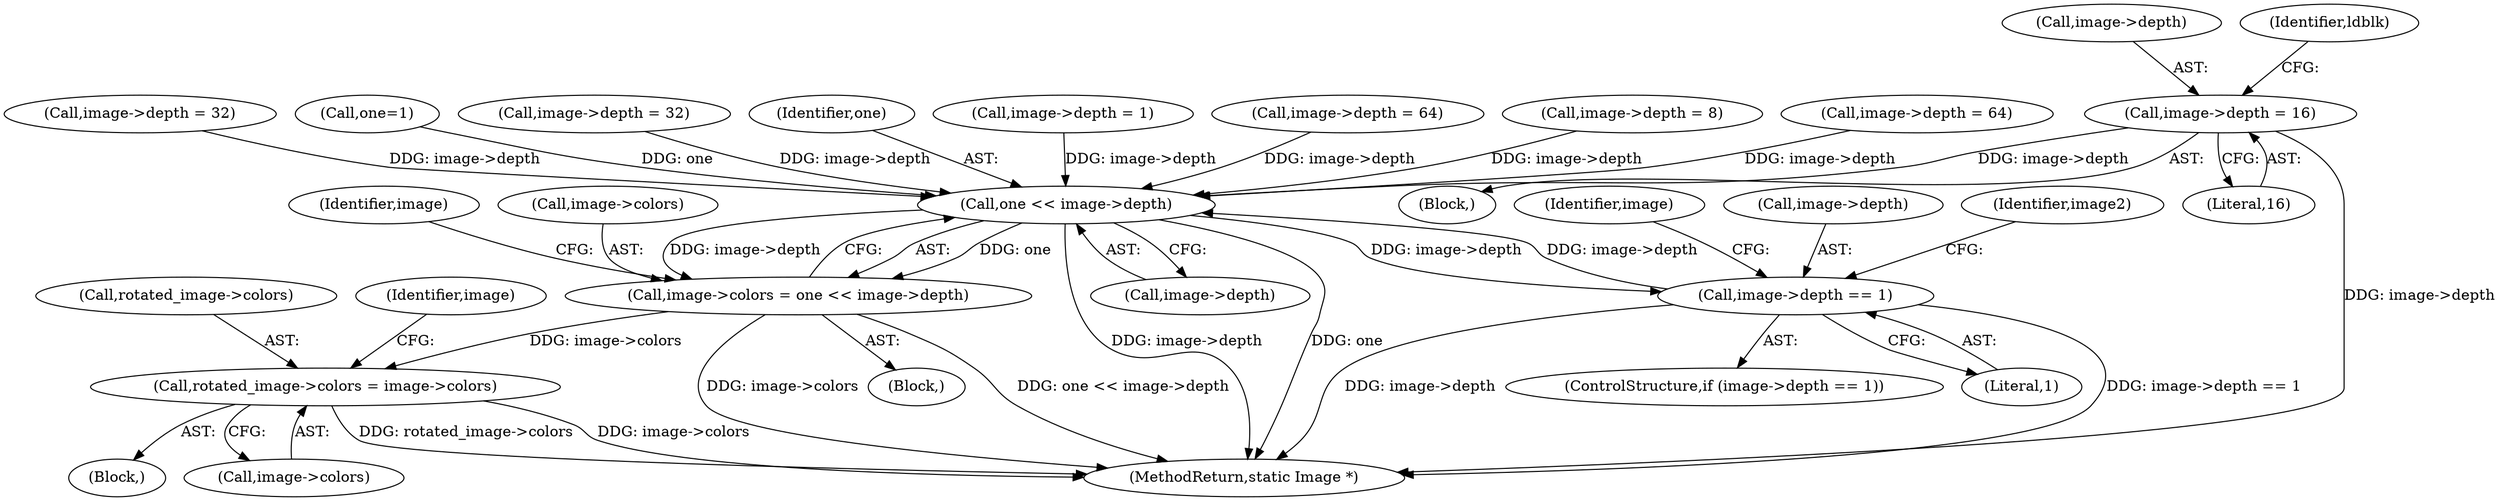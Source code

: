 digraph "0_ImageMagick_f6e9d0d9955e85bdd7540b251cd50d598dacc5e6_33@pointer" {
"1000798" [label="(Call,image->depth = 16)"];
"1000965" [label="(Call,one << image->depth)"];
"1000961" [label="(Call,image->colors = one << image->depth)"];
"1001510" [label="(Call,rotated_image->colors = image->colors)"];
"1001454" [label="(Call,image->depth == 1)"];
"1000774" [label="(Call,image->depth = 1)"];
"1000799" [label="(Call,image->depth)"];
"1000962" [label="(Call,image->colors)"];
"1001511" [label="(Call,rotated_image->colors)"];
"1001461" [label="(Identifier,image)"];
"1000965" [label="(Call,one << image->depth)"];
"1001455" [label="(Call,image->depth)"];
"1001458" [label="(Literal,1)"];
"1001514" [label="(Call,image->colors)"];
"1000967" [label="(Call,image->depth)"];
"1000974" [label="(Identifier,image)"];
"1000838" [label="(Call,image->depth = 64)"];
"1000780" [label="(Call,image->depth = 8)"];
"1000798" [label="(Call,image->depth = 16)"];
"1000889" [label="(Call,image->depth = 64)"];
"1000804" [label="(Identifier,ldblk)"];
"1000818" [label="(Call,image->depth = 32)"];
"1001510" [label="(Call,rotated_image->colors = image->colors)"];
"1000802" [label="(Literal,16)"];
"1001483" [label="(Block,)"];
"1000961" [label="(Call,image->colors = one << image->depth)"];
"1000382" [label="(Block,)"];
"1001453" [label="(ControlStructure,if (image->depth == 1))"];
"1001454" [label="(Call,image->depth == 1)"];
"1001466" [label="(Identifier,image2)"];
"1000958" [label="(Call,one=1)"];
"1000857" [label="(Call,image->depth = 32)"];
"1000966" [label="(Identifier,one)"];
"1001781" [label="(MethodReturn,static Image *)"];
"1001519" [label="(Identifier,image)"];
"1000762" [label="(Block,)"];
"1000798" -> "1000762"  [label="AST: "];
"1000798" -> "1000802"  [label="CFG: "];
"1000799" -> "1000798"  [label="AST: "];
"1000802" -> "1000798"  [label="AST: "];
"1000804" -> "1000798"  [label="CFG: "];
"1000798" -> "1001781"  [label="DDG: image->depth"];
"1000798" -> "1000965"  [label="DDG: image->depth"];
"1000965" -> "1000961"  [label="AST: "];
"1000965" -> "1000967"  [label="CFG: "];
"1000966" -> "1000965"  [label="AST: "];
"1000967" -> "1000965"  [label="AST: "];
"1000961" -> "1000965"  [label="CFG: "];
"1000965" -> "1001781"  [label="DDG: image->depth"];
"1000965" -> "1001781"  [label="DDG: one"];
"1000965" -> "1000961"  [label="DDG: one"];
"1000965" -> "1000961"  [label="DDG: image->depth"];
"1000958" -> "1000965"  [label="DDG: one"];
"1000857" -> "1000965"  [label="DDG: image->depth"];
"1000780" -> "1000965"  [label="DDG: image->depth"];
"1000889" -> "1000965"  [label="DDG: image->depth"];
"1001454" -> "1000965"  [label="DDG: image->depth"];
"1000818" -> "1000965"  [label="DDG: image->depth"];
"1000838" -> "1000965"  [label="DDG: image->depth"];
"1000774" -> "1000965"  [label="DDG: image->depth"];
"1000965" -> "1001454"  [label="DDG: image->depth"];
"1000961" -> "1000382"  [label="AST: "];
"1000962" -> "1000961"  [label="AST: "];
"1000974" -> "1000961"  [label="CFG: "];
"1000961" -> "1001781"  [label="DDG: one << image->depth"];
"1000961" -> "1001781"  [label="DDG: image->colors"];
"1000961" -> "1001510"  [label="DDG: image->colors"];
"1001510" -> "1001483"  [label="AST: "];
"1001510" -> "1001514"  [label="CFG: "];
"1001511" -> "1001510"  [label="AST: "];
"1001514" -> "1001510"  [label="AST: "];
"1001519" -> "1001510"  [label="CFG: "];
"1001510" -> "1001781"  [label="DDG: rotated_image->colors"];
"1001510" -> "1001781"  [label="DDG: image->colors"];
"1001454" -> "1001453"  [label="AST: "];
"1001454" -> "1001458"  [label="CFG: "];
"1001455" -> "1001454"  [label="AST: "];
"1001458" -> "1001454"  [label="AST: "];
"1001461" -> "1001454"  [label="CFG: "];
"1001466" -> "1001454"  [label="CFG: "];
"1001454" -> "1001781"  [label="DDG: image->depth"];
"1001454" -> "1001781"  [label="DDG: image->depth == 1"];
}
